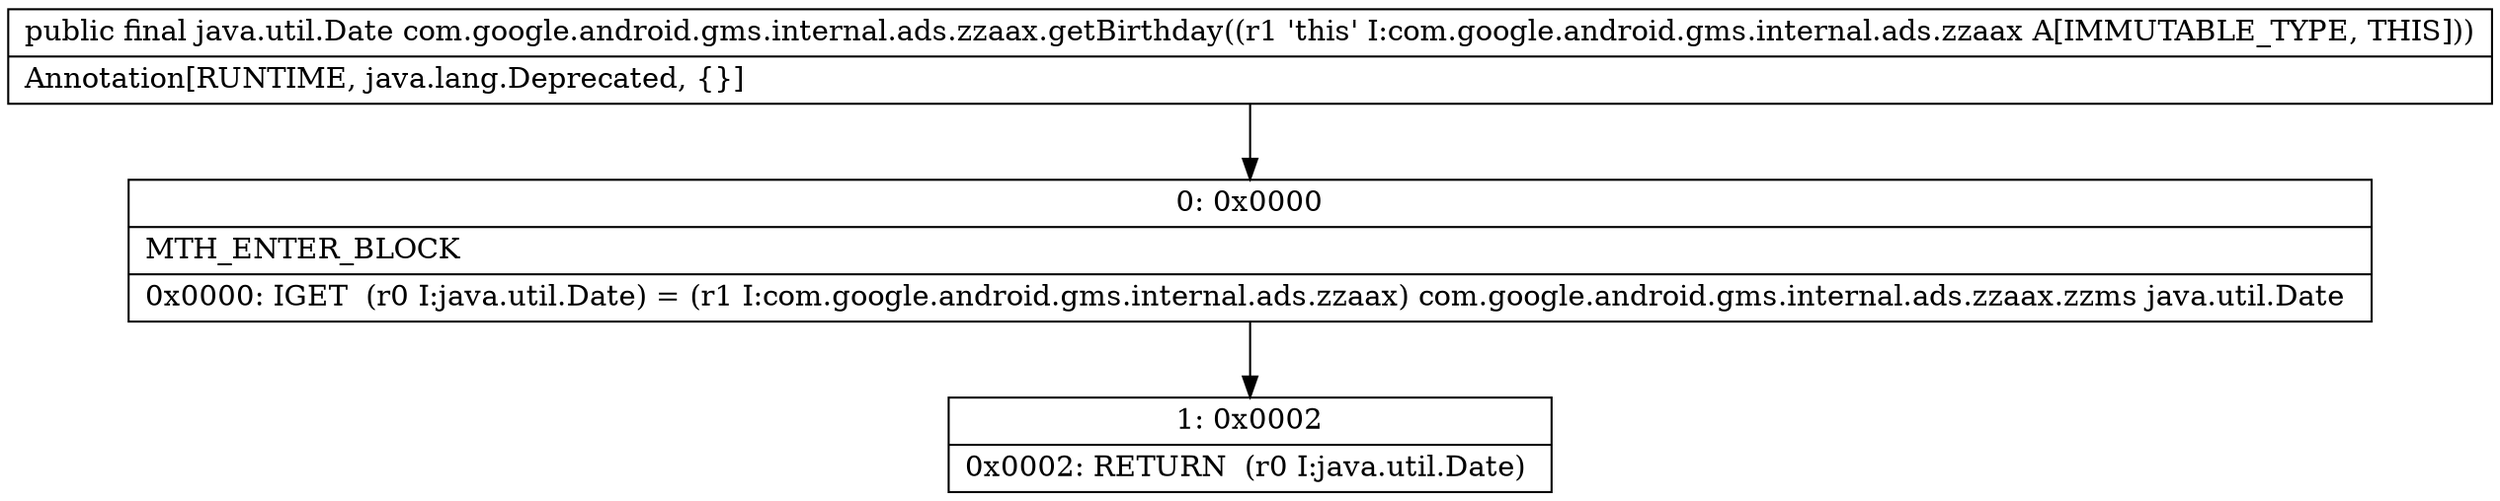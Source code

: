 digraph "CFG forcom.google.android.gms.internal.ads.zzaax.getBirthday()Ljava\/util\/Date;" {
Node_0 [shape=record,label="{0\:\ 0x0000|MTH_ENTER_BLOCK\l|0x0000: IGET  (r0 I:java.util.Date) = (r1 I:com.google.android.gms.internal.ads.zzaax) com.google.android.gms.internal.ads.zzaax.zzms java.util.Date \l}"];
Node_1 [shape=record,label="{1\:\ 0x0002|0x0002: RETURN  (r0 I:java.util.Date) \l}"];
MethodNode[shape=record,label="{public final java.util.Date com.google.android.gms.internal.ads.zzaax.getBirthday((r1 'this' I:com.google.android.gms.internal.ads.zzaax A[IMMUTABLE_TYPE, THIS]))  | Annotation[RUNTIME, java.lang.Deprecated, \{\}]\l}"];
MethodNode -> Node_0;
Node_0 -> Node_1;
}

